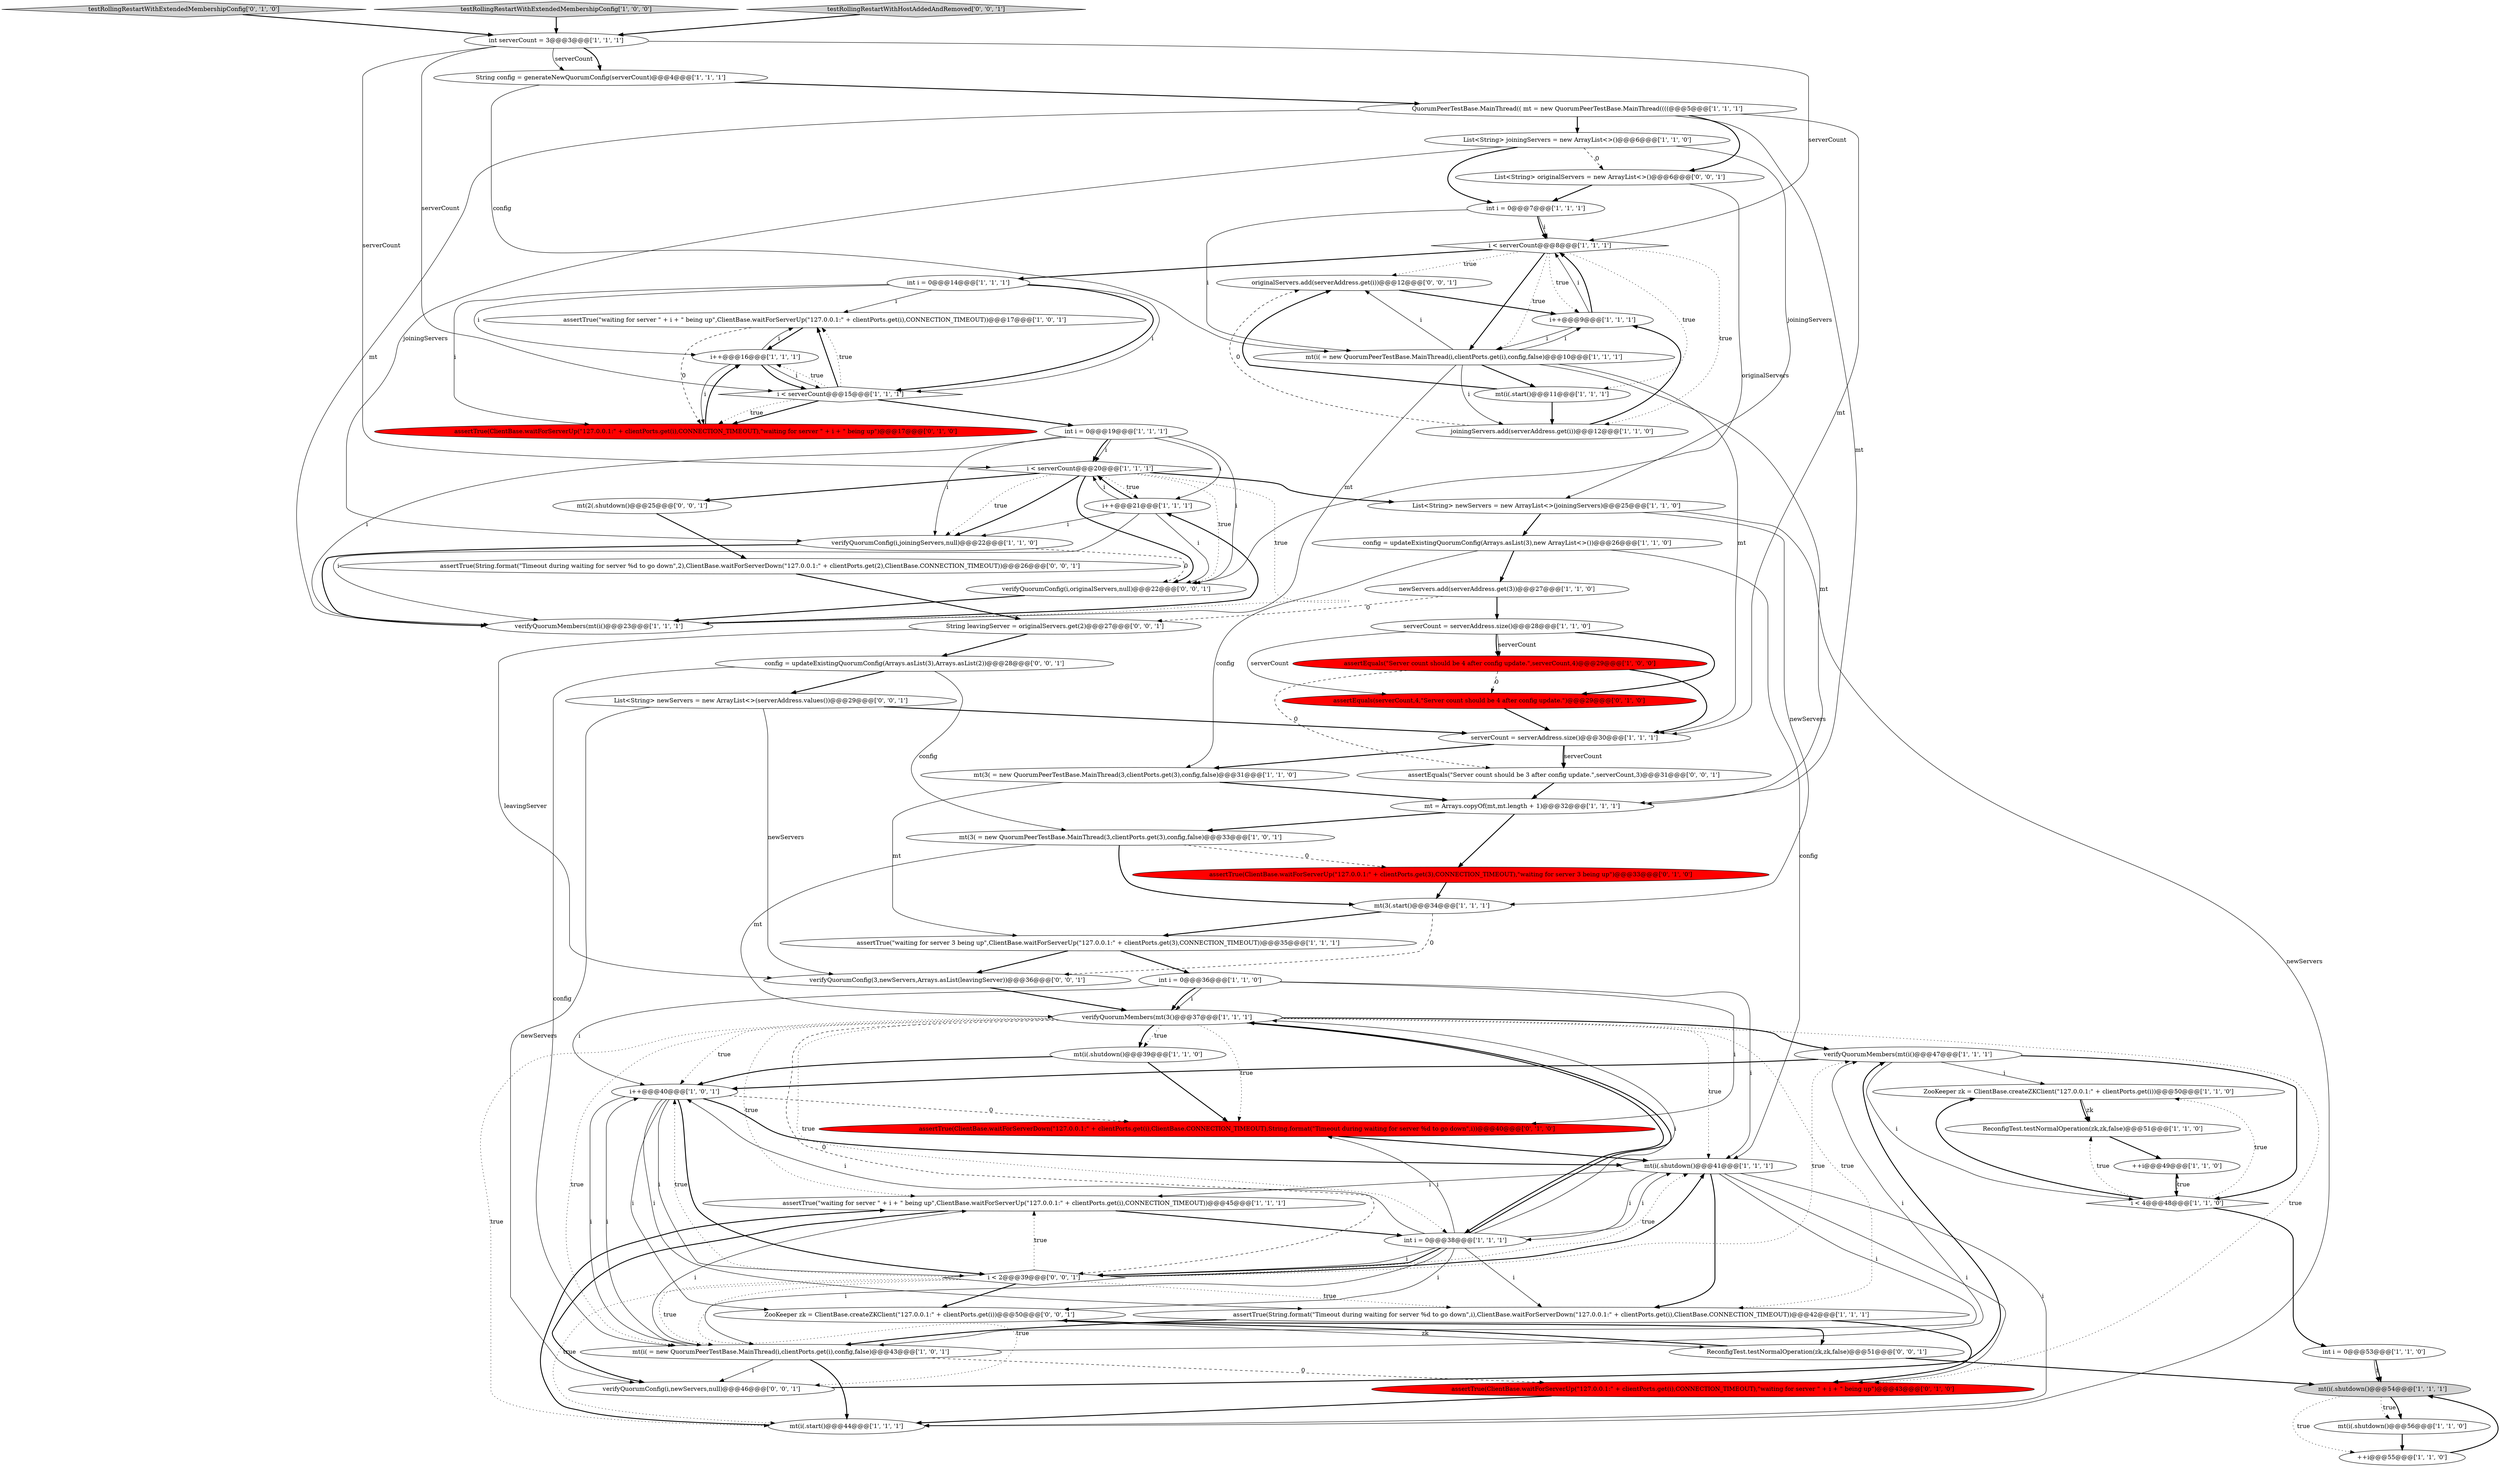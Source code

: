 digraph {
39 [style = filled, label = "mt(3(.start()@@@34@@@['1', '1', '1']", fillcolor = white, shape = ellipse image = "AAA0AAABBB1BBB"];
3 [style = filled, label = "int i = 0@@@19@@@['1', '1', '1']", fillcolor = white, shape = ellipse image = "AAA0AAABBB1BBB"];
12 [style = filled, label = "mt = Arrays.copyOf(mt,mt.length + 1)@@@32@@@['1', '1', '1']", fillcolor = white, shape = ellipse image = "AAA0AAABBB1BBB"];
41 [style = filled, label = "verifyQuorumMembers(mt(i()@@@47@@@['1', '1', '1']", fillcolor = white, shape = ellipse image = "AAA0AAABBB1BBB"];
62 [style = filled, label = "verifyQuorumConfig(i,newServers,null)@@@46@@@['0', '0', '1']", fillcolor = white, shape = ellipse image = "AAA0AAABBB3BBB"];
26 [style = filled, label = "QuorumPeerTestBase.MainThread(( mt = new QuorumPeerTestBase.MainThread((((@@@5@@@['1', '1', '1']", fillcolor = white, shape = ellipse image = "AAA0AAABBB1BBB"];
32 [style = filled, label = "newServers.add(serverAddress.get(3))@@@27@@@['1', '1', '0']", fillcolor = white, shape = ellipse image = "AAA0AAABBB1BBB"];
65 [style = filled, label = "originalServers.add(serverAddress.get(i))@@@12@@@['0', '0', '1']", fillcolor = white, shape = ellipse image = "AAA0AAABBB3BBB"];
5 [style = filled, label = "++i@@@55@@@['1', '1', '0']", fillcolor = white, shape = ellipse image = "AAA0AAABBB1BBB"];
23 [style = filled, label = "serverCount = serverAddress.size()@@@30@@@['1', '1', '1']", fillcolor = white, shape = ellipse image = "AAA0AAABBB1BBB"];
64 [style = filled, label = "List<String> newServers = new ArrayList<>(serverAddress.values())@@@29@@@['0', '0', '1']", fillcolor = white, shape = ellipse image = "AAA0AAABBB3BBB"];
0 [style = filled, label = "int i = 0@@@36@@@['1', '1', '0']", fillcolor = white, shape = ellipse image = "AAA0AAABBB1BBB"];
63 [style = filled, label = "ZooKeeper zk = ClientBase.createZKClient(\"127.0.0.1:\" + clientPorts.get(i))@@@50@@@['0', '0', '1']", fillcolor = white, shape = ellipse image = "AAA0AAABBB3BBB"];
15 [style = filled, label = "i++@@@21@@@['1', '1', '1']", fillcolor = white, shape = ellipse image = "AAA0AAABBB1BBB"];
4 [style = filled, label = "assertTrue(\"waiting for server \" + i + \" being up\",ClientBase.waitForServerUp(\"127.0.0.1:\" + clientPorts.get(i),CONNECTION_TIMEOUT))@@@45@@@['1', '1', '1']", fillcolor = white, shape = ellipse image = "AAA0AAABBB1BBB"];
69 [style = filled, label = "assertEquals(\"Server count should be 3 after config update.\",serverCount,3)@@@31@@@['0', '0', '1']", fillcolor = white, shape = ellipse image = "AAA0AAABBB3BBB"];
50 [style = filled, label = "assertTrue(ClientBase.waitForServerDown(\"127.0.0.1:\" + clientPorts.get(i),ClientBase.CONNECTION_TIMEOUT),String.format(\"Timeout during waiting for server %d to go down\",i))@@@40@@@['0', '1', '0']", fillcolor = red, shape = ellipse image = "AAA1AAABBB2BBB"];
9 [style = filled, label = "mt(i(.start()@@@11@@@['1', '1', '1']", fillcolor = white, shape = ellipse image = "AAA0AAABBB1BBB"];
18 [style = filled, label = "int i = 0@@@7@@@['1', '1', '1']", fillcolor = white, shape = ellipse image = "AAA0AAABBB1BBB"];
70 [style = filled, label = "ReconfigTest.testNormalOperation(zk,zk,false)@@@51@@@['0', '0', '1']", fillcolor = white, shape = ellipse image = "AAA0AAABBB3BBB"];
2 [style = filled, label = "assertTrue(\"waiting for server \" + i + \" being up\",ClientBase.waitForServerUp(\"127.0.0.1:\" + clientPorts.get(i),CONNECTION_TIMEOUT))@@@17@@@['1', '0', '1']", fillcolor = white, shape = ellipse image = "AAA0AAABBB1BBB"];
53 [style = filled, label = "testRollingRestartWithExtendedMembershipConfig['0', '1', '0']", fillcolor = lightgray, shape = diamond image = "AAA0AAABBB2BBB"];
60 [style = filled, label = "List<String> originalServers = new ArrayList<>()@@@6@@@['0', '0', '1']", fillcolor = white, shape = ellipse image = "AAA0AAABBB3BBB"];
21 [style = filled, label = "mt(3( = new QuorumPeerTestBase.MainThread(3,clientPorts.get(3),config,false)@@@31@@@['1', '1', '0']", fillcolor = white, shape = ellipse image = "AAA0AAABBB1BBB"];
35 [style = filled, label = "ZooKeeper zk = ClientBase.createZKClient(\"127.0.0.1:\" + clientPorts.get(i))@@@50@@@['1', '1', '0']", fillcolor = white, shape = ellipse image = "AAA0AAABBB1BBB"];
30 [style = filled, label = "int i = 0@@@53@@@['1', '1', '0']", fillcolor = white, shape = ellipse image = "AAA0AAABBB1BBB"];
34 [style = filled, label = "String config = generateNewQuorumConfig(serverCount)@@@4@@@['1', '1', '1']", fillcolor = white, shape = ellipse image = "AAA0AAABBB1BBB"];
42 [style = filled, label = "mt(i(.shutdown()@@@39@@@['1', '1', '0']", fillcolor = white, shape = ellipse image = "AAA0AAABBB1BBB"];
43 [style = filled, label = "List<String> joiningServers = new ArrayList<>()@@@6@@@['1', '1', '0']", fillcolor = white, shape = ellipse image = "AAA0AAABBB1BBB"];
11 [style = filled, label = "verifyQuorumMembers(mt(i()@@@23@@@['1', '1', '1']", fillcolor = white, shape = ellipse image = "AAA0AAABBB1BBB"];
36 [style = filled, label = "List<String> newServers = new ArrayList<>(joiningServers)@@@25@@@['1', '1', '0']", fillcolor = white, shape = ellipse image = "AAA0AAABBB1BBB"];
57 [style = filled, label = "verifyQuorumConfig(3,newServers,Arrays.asList(leavingServer))@@@36@@@['0', '0', '1']", fillcolor = white, shape = ellipse image = "AAA0AAABBB3BBB"];
55 [style = filled, label = "assertTrue(ClientBase.waitForServerUp(\"127.0.0.1:\" + clientPorts.get(i),CONNECTION_TIMEOUT),\"waiting for server \" + i + \" being up\")@@@43@@@['0', '1', '0']", fillcolor = red, shape = ellipse image = "AAA1AAABBB2BBB"];
13 [style = filled, label = "assertTrue(\"waiting for server 3 being up\",ClientBase.waitForServerUp(\"127.0.0.1:\" + clientPorts.get(3),CONNECTION_TIMEOUT))@@@35@@@['1', '1', '1']", fillcolor = white, shape = ellipse image = "AAA0AAABBB1BBB"];
20 [style = filled, label = "serverCount = serverAddress.size()@@@28@@@['1', '1', '0']", fillcolor = white, shape = ellipse image = "AAA0AAABBB1BBB"];
31 [style = filled, label = "i++@@@16@@@['1', '1', '1']", fillcolor = white, shape = ellipse image = "AAA0AAABBB1BBB"];
16 [style = filled, label = "config = updateExistingQuorumConfig(Arrays.asList(3),new ArrayList<>())@@@26@@@['1', '1', '0']", fillcolor = white, shape = ellipse image = "AAA0AAABBB1BBB"];
47 [style = filled, label = "verifyQuorumConfig(i,joiningServers,null)@@@22@@@['1', '1', '0']", fillcolor = white, shape = ellipse image = "AAA0AAABBB1BBB"];
59 [style = filled, label = "i < 2@@@39@@@['0', '0', '1']", fillcolor = white, shape = diamond image = "AAA0AAABBB3BBB"];
10 [style = filled, label = "mt(i(.shutdown()@@@56@@@['1', '1', '0']", fillcolor = white, shape = ellipse image = "AAA0AAABBB1BBB"];
14 [style = filled, label = "++i@@@49@@@['1', '1', '0']", fillcolor = white, shape = ellipse image = "AAA0AAABBB1BBB"];
37 [style = filled, label = "testRollingRestartWithExtendedMembershipConfig['1', '0', '0']", fillcolor = lightgray, shape = diamond image = "AAA0AAABBB1BBB"];
58 [style = filled, label = "mt(2(.shutdown()@@@25@@@['0', '0', '1']", fillcolor = white, shape = ellipse image = "AAA0AAABBB3BBB"];
29 [style = filled, label = "mt(3( = new QuorumPeerTestBase.MainThread(3,clientPorts.get(3),config,false)@@@33@@@['1', '0', '1']", fillcolor = white, shape = ellipse image = "AAA0AAABBB1BBB"];
6 [style = filled, label = "assertTrue(String.format(\"Timeout during waiting for server %d to go down\",i),ClientBase.waitForServerDown(\"127.0.0.1:\" + clientPorts.get(i),ClientBase.CONNECTION_TIMEOUT))@@@42@@@['1', '1', '1']", fillcolor = white, shape = ellipse image = "AAA0AAABBB1BBB"];
61 [style = filled, label = "testRollingRestartWithHostAddedAndRemoved['0', '0', '1']", fillcolor = lightgray, shape = diamond image = "AAA0AAABBB3BBB"];
7 [style = filled, label = "i < 4@@@48@@@['1', '1', '0']", fillcolor = white, shape = diamond image = "AAA0AAABBB1BBB"];
17 [style = filled, label = "int i = 0@@@38@@@['1', '1', '1']", fillcolor = white, shape = ellipse image = "AAA0AAABBB1BBB"];
46 [style = filled, label = "i++@@@9@@@['1', '1', '1']", fillcolor = white, shape = ellipse image = "AAA0AAABBB1BBB"];
66 [style = filled, label = "assertTrue(String.format(\"Timeout during waiting for server %d to go down\",2),ClientBase.waitForServerDown(\"127.0.0.1:\" + clientPorts.get(2),ClientBase.CONNECTION_TIMEOUT))@@@26@@@['0', '0', '1']", fillcolor = white, shape = ellipse image = "AAA0AAABBB3BBB"];
67 [style = filled, label = "verifyQuorumConfig(i,originalServers,null)@@@22@@@['0', '0', '1']", fillcolor = white, shape = ellipse image = "AAA0AAABBB3BBB"];
24 [style = filled, label = "joiningServers.add(serverAddress.get(i))@@@12@@@['1', '1', '0']", fillcolor = white, shape = ellipse image = "AAA0AAABBB1BBB"];
51 [style = filled, label = "assertTrue(ClientBase.waitForServerUp(\"127.0.0.1:\" + clientPorts.get(i),CONNECTION_TIMEOUT),\"waiting for server \" + i + \" being up\")@@@17@@@['0', '1', '0']", fillcolor = red, shape = ellipse image = "AAA1AAABBB2BBB"];
33 [style = filled, label = "mt(i(.shutdown()@@@54@@@['1', '1', '1']", fillcolor = lightgray, shape = ellipse image = "AAA0AAABBB1BBB"];
45 [style = filled, label = "mt(i( = new QuorumPeerTestBase.MainThread(i,clientPorts.get(i),config,false)@@@43@@@['1', '0', '1']", fillcolor = white, shape = ellipse image = "AAA0AAABBB1BBB"];
38 [style = filled, label = "int i = 0@@@14@@@['1', '1', '1']", fillcolor = white, shape = ellipse image = "AAA0AAABBB1BBB"];
22 [style = filled, label = "i < serverCount@@@8@@@['1', '1', '1']", fillcolor = white, shape = diamond image = "AAA0AAABBB1BBB"];
25 [style = filled, label = "ReconfigTest.testNormalOperation(zk,zk,false)@@@51@@@['1', '1', '0']", fillcolor = white, shape = ellipse image = "AAA0AAABBB1BBB"];
40 [style = filled, label = "i++@@@40@@@['1', '0', '1']", fillcolor = white, shape = ellipse image = "AAA0AAABBB1BBB"];
1 [style = filled, label = "verifyQuorumMembers(mt(3()@@@37@@@['1', '1', '1']", fillcolor = white, shape = ellipse image = "AAA0AAABBB1BBB"];
19 [style = filled, label = "mt(i(.shutdown()@@@41@@@['1', '1', '1']", fillcolor = white, shape = ellipse image = "AAA0AAABBB1BBB"];
48 [style = filled, label = "i < serverCount@@@15@@@['1', '1', '1']", fillcolor = white, shape = diamond image = "AAA0AAABBB1BBB"];
27 [style = filled, label = "i < serverCount@@@20@@@['1', '1', '1']", fillcolor = white, shape = diamond image = "AAA0AAABBB1BBB"];
49 [style = filled, label = "mt(i(.start()@@@44@@@['1', '1', '1']", fillcolor = white, shape = ellipse image = "AAA0AAABBB1BBB"];
52 [style = filled, label = "assertTrue(ClientBase.waitForServerUp(\"127.0.0.1:\" + clientPorts.get(3),CONNECTION_TIMEOUT),\"waiting for server 3 being up\")@@@33@@@['0', '1', '0']", fillcolor = red, shape = ellipse image = "AAA1AAABBB2BBB"];
68 [style = filled, label = "config = updateExistingQuorumConfig(Arrays.asList(3),Arrays.asList(2))@@@28@@@['0', '0', '1']", fillcolor = white, shape = ellipse image = "AAA0AAABBB3BBB"];
54 [style = filled, label = "assertEquals(serverCount,4,\"Server count should be 4 after config update.\")@@@29@@@['0', '1', '0']", fillcolor = red, shape = ellipse image = "AAA1AAABBB2BBB"];
8 [style = filled, label = "int serverCount = 3@@@3@@@['1', '1', '1']", fillcolor = white, shape = ellipse image = "AAA0AAABBB1BBB"];
56 [style = filled, label = "String leavingServer = originalServers.get(2)@@@27@@@['0', '0', '1']", fillcolor = white, shape = ellipse image = "AAA0AAABBB3BBB"];
28 [style = filled, label = "assertEquals(\"Server count should be 4 after config update.\",serverCount,4)@@@29@@@['1', '0', '0']", fillcolor = red, shape = ellipse image = "AAA1AAABBB1BBB"];
44 [style = filled, label = "mt(i( = new QuorumPeerTestBase.MainThread(i,clientPorts.get(i),config,false)@@@10@@@['1', '1', '1']", fillcolor = white, shape = ellipse image = "AAA0AAABBB1BBB"];
27->67 [style = dotted, label="true"];
59->4 [style = dotted, label="true"];
27->47 [style = dotted, label="true"];
23->69 [style = solid, label="serverCount"];
48->3 [style = bold, label=""];
36->39 [style = solid, label="newServers"];
36->49 [style = solid, label="newServers"];
47->67 [style = dashed, label="0"];
16->21 [style = solid, label="config"];
35->25 [style = solid, label="zk"];
17->63 [style = solid, label="i"];
7->30 [style = bold, label=""];
55->49 [style = bold, label=""];
43->60 [style = dashed, label="0"];
19->17 [style = solid, label="i"];
4->62 [style = bold, label=""];
7->35 [style = bold, label=""];
57->1 [style = bold, label=""];
3->15 [style = solid, label="i"];
27->58 [style = bold, label=""];
25->14 [style = bold, label=""];
9->65 [style = bold, label=""];
27->15 [style = dotted, label="true"];
43->18 [style = bold, label=""];
40->59 [style = solid, label="i"];
47->11 [style = bold, label=""];
29->52 [style = dashed, label="0"];
3->27 [style = bold, label=""];
14->7 [style = bold, label=""];
1->59 [style = dashed, label="0"];
26->60 [style = bold, label=""];
48->51 [style = bold, label=""];
59->62 [style = dotted, label="true"];
18->44 [style = solid, label="i"];
18->22 [style = bold, label=""];
34->26 [style = bold, label=""];
15->67 [style = solid, label="i"];
31->48 [style = bold, label=""];
18->22 [style = solid, label="i"];
27->67 [style = bold, label=""];
1->6 [style = dotted, label="true"];
49->4 [style = bold, label=""];
38->51 [style = solid, label="i"];
20->28 [style = solid, label="serverCount"];
22->44 [style = dotted, label="true"];
32->20 [style = bold, label=""];
9->24 [style = bold, label=""];
24->46 [style = bold, label=""];
69->12 [style = bold, label=""];
41->35 [style = solid, label="i"];
2->31 [style = bold, label=""];
8->34 [style = bold, label=""];
64->57 [style = solid, label="newServers"];
59->19 [style = dotted, label="true"];
22->46 [style = dotted, label="true"];
1->45 [style = dotted, label="true"];
1->41 [style = bold, label=""];
48->2 [style = bold, label=""];
50->19 [style = bold, label=""];
5->33 [style = bold, label=""];
29->39 [style = bold, label=""];
45->4 [style = solid, label="i"];
59->6 [style = dotted, label="true"];
59->49 [style = dotted, label="true"];
70->33 [style = bold, label=""];
26->43 [style = bold, label=""];
1->42 [style = bold, label=""];
3->67 [style = solid, label="i"];
16->32 [style = bold, label=""];
30->33 [style = solid, label="i"];
1->4 [style = dotted, label="true"];
22->24 [style = dotted, label="true"];
31->48 [style = solid, label="i"];
19->49 [style = solid, label="i"];
19->6 [style = bold, label=""];
68->29 [style = solid, label="config"];
42->40 [style = bold, label=""];
45->40 [style = solid, label="i"];
1->17 [style = bold, label=""];
46->44 [style = solid, label="i"];
13->57 [style = bold, label=""];
1->40 [style = dotted, label="true"];
1->42 [style = dotted, label="true"];
22->38 [style = bold, label=""];
15->47 [style = solid, label="i"];
12->29 [style = bold, label=""];
41->7 [style = solid, label="i"];
34->44 [style = solid, label="config"];
15->27 [style = solid, label="i"];
44->23 [style = solid, label="mt"];
40->45 [style = solid, label="i"];
61->8 [style = bold, label=""];
59->63 [style = bold, label=""];
19->4 [style = solid, label="i"];
46->22 [style = solid, label="i"];
0->50 [style = solid, label="i"];
8->48 [style = solid, label="serverCount"];
36->16 [style = bold, label=""];
7->35 [style = dotted, label="true"];
59->41 [style = dotted, label="true"];
19->45 [style = solid, label="i"];
67->11 [style = bold, label=""];
27->47 [style = bold, label=""];
22->9 [style = dotted, label="true"];
2->51 [style = dashed, label="0"];
65->46 [style = bold, label=""];
33->10 [style = dotted, label="true"];
20->54 [style = solid, label="serverCount"];
15->11 [style = solid, label="i"];
3->47 [style = solid, label="i"];
22->44 [style = bold, label=""];
13->0 [style = bold, label=""];
56->68 [style = bold, label=""];
43->36 [style = solid, label="joiningServers"];
17->40 [style = solid, label="i"];
59->40 [style = dotted, label="true"];
28->54 [style = dashed, label="0"];
4->17 [style = bold, label=""];
17->19 [style = solid, label="i"];
17->1 [style = bold, label=""];
30->33 [style = bold, label=""];
1->17 [style = dotted, label="true"];
38->2 [style = solid, label="i"];
0->1 [style = solid, label="i"];
39->13 [style = bold, label=""];
17->59 [style = solid, label="i"];
40->19 [style = bold, label=""];
63->70 [style = bold, label=""];
1->55 [style = dotted, label="true"];
45->55 [style = dashed, label="0"];
38->48 [style = bold, label=""];
40->59 [style = bold, label=""];
1->19 [style = dotted, label="true"];
64->62 [style = solid, label="newServers"];
21->12 [style = bold, label=""];
35->25 [style = bold, label=""];
6->55 [style = bold, label=""];
58->66 [style = bold, label=""];
38->48 [style = solid, label="i"];
60->18 [style = bold, label=""];
62->41 [style = bold, label=""];
63->70 [style = solid, label="zk"];
10->5 [style = bold, label=""];
41->40 [style = bold, label=""];
43->47 [style = solid, label="joiningServers"];
26->12 [style = solid, label="mt"];
28->23 [style = bold, label=""];
0->1 [style = bold, label=""];
26->11 [style = solid, label="mt"];
68->45 [style = solid, label="config"];
45->62 [style = solid, label="i"];
20->54 [style = bold, label=""];
53->8 [style = bold, label=""];
40->6 [style = solid, label="i"];
37->8 [style = bold, label=""];
24->65 [style = dashed, label="0"];
44->9 [style = bold, label=""];
44->24 [style = solid, label="i"];
54->23 [style = bold, label=""];
46->22 [style = bold, label=""];
68->64 [style = bold, label=""];
44->46 [style = solid, label="i"];
44->65 [style = solid, label="i"];
27->36 [style = bold, label=""];
52->39 [style = bold, label=""];
42->50 [style = bold, label=""];
41->7 [style = bold, label=""];
38->31 [style = solid, label="i"];
40->50 [style = dashed, label="0"];
22->65 [style = dotted, label="true"];
3->27 [style = solid, label="i"];
8->22 [style = solid, label="serverCount"];
26->23 [style = solid, label="mt"];
21->13 [style = solid, label="mt"];
45->49 [style = bold, label=""];
17->6 [style = solid, label="i"];
0->40 [style = solid, label="i"];
29->1 [style = solid, label="mt"];
20->28 [style = bold, label=""];
48->31 [style = dotted, label="true"];
59->45 [style = dotted, label="true"];
39->57 [style = dashed, label="0"];
17->50 [style = solid, label="i"];
8->34 [style = solid, label="serverCount"];
70->63 [style = bold, label=""];
17->45 [style = solid, label="i"];
48->51 [style = dotted, label="true"];
33->10 [style = bold, label=""];
48->2 [style = dotted, label="true"];
40->63 [style = solid, label="i"];
44->12 [style = solid, label="mt"];
11->15 [style = bold, label=""];
27->11 [style = dotted, label="true"];
64->23 [style = bold, label=""];
1->49 [style = dotted, label="true"];
31->2 [style = solid, label="i"];
17->1 [style = solid, label="i"];
45->41 [style = solid, label="i"];
23->21 [style = bold, label=""];
32->56 [style = dashed, label="0"];
16->19 [style = solid, label="config"];
28->69 [style = dashed, label="0"];
33->5 [style = dotted, label="true"];
23->69 [style = bold, label=""];
1->50 [style = dotted, label="true"];
7->25 [style = dotted, label="true"];
66->56 [style = bold, label=""];
12->52 [style = bold, label=""];
3->11 [style = solid, label="i"];
17->59 [style = bold, label=""];
0->19 [style = solid, label="i"];
60->67 [style = solid, label="originalServers"];
51->31 [style = bold, label=""];
6->45 [style = bold, label=""];
15->27 [style = bold, label=""];
31->51 [style = solid, label="i"];
8->27 [style = solid, label="serverCount"];
44->11 [style = solid, label="mt"];
19->55 [style = solid, label="i"];
56->57 [style = solid, label="leavingServer"];
59->19 [style = bold, label=""];
7->14 [style = dotted, label="true"];
}
